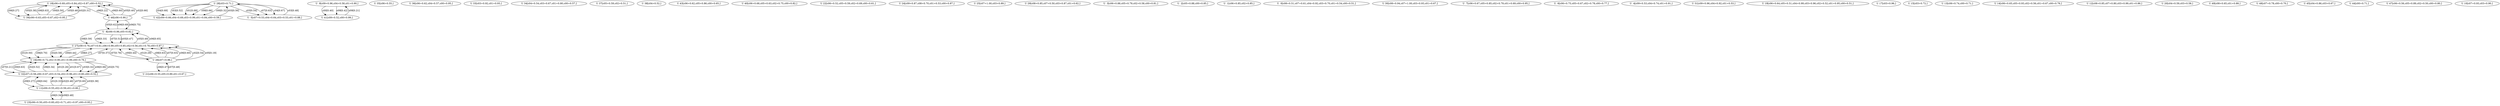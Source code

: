 digraph "null-50-13-100000-0.5-5" {
"U 18[c06=0.69,c05=0.84,c02=0.87,c00=0.52,]" -> "U 39[c06=0.63,c05=0.67,c02=0.95,]" [label="c06[0.27]"]
"U 11[c09=0.55,c02=0.59,c01=0.80,]" -> "U 32[c07=0.58,c06=0.67,c03=0.54,c02=0.96,c01=0.80,c00=0.52,]" [label="c06[0.64]"]
"U 28[c03=0.71,]" -> "U 42[c09=0.66,c04=0.69,c03=0.99,c01=0.84,c00=0.59,]" [label="c04[0.68]"]
"U 11[c09=0.55,c02=0.59,c01=0.80,]" -> "U 32[c07=0.58,c06=0.67,c03=0.54,c02=0.96,c01=0.80,c00=0.52,]" [label="c01[0.33]"]
"U  8[c06=0.96,c05=0.82,]" -> "U 27[c08=0.76,c07=0.61,c06=0.99,c05=0.85,c02=0.56,c01=0.78,c00=0.87,]" [label="c08[0.59]"]
"U 32[c07=0.58,c06=0.67,c03=0.54,c02=0.96,c01=0.80,c00=0.52,]" -> "U 16[c06=0.72,c02=0.90,c01=0.99,c00=0.76,]" [label="c00[0.63]"]
"U 39[c06=0.63,c05=0.67,c02=0.95,]" -> "U 18[c06=0.69,c05=0.84,c02=0.87,c00=0.52,]" [label="c06[0.63]"]
"U 11[c09=0.55,c02=0.59,c01=0.80,]" -> "U 32[c07=0.58,c06=0.67,c03=0.54,c02=0.96,c01=0.80,c00=0.52,]" [label="c02[0.46]"]
"U 27[c08=0.76,c07=0.61,c06=0.99,c05=0.85,c02=0.56,c01=0.78,c00=0.87,]" -> "U 16[c06=0.72,c02=0.90,c01=0.99,c00=0.76,]" [label="c01[0.50]"]
"U 26[c07=0.96,]" -> "U 27[c08=0.76,c07=0.61,c06=0.99,c05=0.85,c02=0.56,c01=0.78,c00=0.87,]" [label="c00[0.44]"]
"U 27[c08=0.76,c07=0.61,c06=0.99,c05=0.85,c02=0.56,c01=0.78,c00=0.87,]" -> "U 26[c07=0.96,]" [label="c07[0.76]"]
"U 46[c06=0.90,]" -> "U 18[c06=0.69,c05=0.84,c02=0.87,c00=0.52,]" [label="c06[0.60]"]
"U 28[c03=0.71,]" -> "U 42[c09=0.66,c04=0.69,c03=0.99,c01=0.84,c00=0.59,]" [label="c03[0.52]"]
"U 11[c09=0.55,c02=0.59,c01=0.80,]" -> "U 23[c06=0.50,c05=0.60,c02=0.71,c01=0.97,c00=0.93,]" [label="c06[0.34]"]
"U  5[c07=0.53,c04=0.64,c03=0.53,c01=0.88,]" -> "U 28[c03=0.71,]" [label="c03[0.48]"]
"U 46[c06=0.90,]" -> "U 18[c06=0.69,c05=0.84,c02=0.87,c00=0.52,]" [label="c05[0.40]"]
"U  8[c06=0.96,c05=0.82,]" -> "U 27[c08=0.76,c07=0.61,c06=0.99,c05=0.85,c02=0.56,c01=0.78,c00=0.87,]" [label="c06[0.33]"]
"U  8[c06=0.96,c05=0.82,]" -> "U 46[c06=0.90,]" [label="c06[0.69]"]
"U 16[c06=0.72,c02=0.90,c01=0.99,c00=0.76,]" -> "U 32[c07=0.58,c06=0.67,c03=0.54,c02=0.96,c01=0.80,c00=0.52,]" [label="c01[0.67]"]
"U 28[c03=0.71,]" -> "U  5[c07=0.53,c04=0.64,c03=0.53,c01=0.88,]" [label="c03[0.54]"]
"U 27[c08=0.76,c07=0.61,c06=0.99,c05=0.85,c02=0.56,c01=0.78,c00=0.87,]" -> "U 16[c06=0.72,c02=0.90,c01=0.99,c00=0.76,]" [label="c06[0.70]"]
"U 28[c03=0.71,]" -> "U 42[c09=0.66,c04=0.69,c03=0.99,c01=0.84,c00=0.59,]" [label="c01[0.68]"]
"U 39[c06=0.63,c05=0.67,c02=0.95,]" -> "U 18[c06=0.69,c05=0.84,c02=0.87,c00=0.52,]" [label="c00[0.50]"]
"U 32[c07=0.58,c06=0.67,c03=0.54,c02=0.96,c01=0.80,c00=0.52,]" -> "U 16[c06=0.72,c02=0.90,c01=0.99,c00=0.76,]" [label="c02[0.52]"]
"U 16[c06=0.72,c02=0.90,c01=0.99,c00=0.76,]" -> "U 32[c07=0.58,c06=0.67,c03=0.54,c02=0.96,c01=0.80,c00=0.52,]" [label="c03[0.32]"]
"U 11[c09=0.55,c02=0.59,c01=0.80,]" -> "U 32[c07=0.58,c06=0.67,c03=0.54,c02=0.96,c01=0.80,c00=0.52,]" [label="c07[0.60]"]
"U 16[c06=0.72,c02=0.90,c01=0.99,c00=0.76,]" -> "U 32[c07=0.58,c06=0.67,c03=0.54,c02=0.96,c01=0.80,c00=0.52,]" [label="c06[0.66]"]
"U 32[c07=0.58,c06=0.67,c03=0.54,c02=0.96,c01=0.80,c00=0.52,]" -> "U 11[c09=0.55,c02=0.59,c01=0.80,]" [label="c09[0.27]"]
"U 26[c07=0.96,]" -> "U 27[c08=0.76,c07=0.61,c06=0.99,c05=0.85,c02=0.56,c01=0.78,c00=0.87,]" [label="c01[0.29]"]
"U 39[c06=0.63,c05=0.67,c02=0.95,]" -> "U 18[c06=0.69,c05=0.84,c02=0.87,c00=0.52,]" [label="c05[0.46]"]
"U 26[c07=0.96,]" -> "U 21[c06=0.55,c05=0.89,c01=0.67,]" [label="c06[0.47]"]
"U 28[c03=0.71,]" -> "U 42[c09=0.66,c04=0.69,c03=0.99,c01=0.84,c00=0.59,]" [label="c09[0.66]"]
"U 27[c08=0.76,c07=0.61,c06=0.99,c05=0.85,c02=0.56,c01=0.78,c00=0.87,]" -> "U 16[c06=0.72,c02=0.90,c01=0.99,c00=0.76,]" [label="c02[0.58]"]
"U 28[c03=0.71,]" -> "U  5[c07=0.53,c04=0.64,c03=0.53,c01=0.88,]" [label="c07[0.63]"]
"U 27[c08=0.76,c07=0.61,c06=0.99,c05=0.85,c02=0.56,c01=0.78,c00=0.87,]" -> "U  8[c06=0.96,c05=0.82,]" [label="c05[0.49]"]
"U 28[c03=0.71,]" -> "U 42[c09=0.66,c04=0.69,c03=0.99,c01=0.84,c00=0.59,]" [label="c00[0.32]"]
"U  8[c06=0.96,c05=0.82,]" -> "U 27[c08=0.76,c07=0.61,c06=0.99,c05=0.85,c02=0.56,c01=0.78,c00=0.87,]" [label="c07[0.51]"]
"U 16[c06=0.72,c02=0.90,c01=0.99,c00=0.76,]" -> "U 32[c07=0.58,c06=0.67,c03=0.54,c02=0.96,c01=0.80,c00=0.52,]" [label="c02[0.75]"]
"U 16[c06=0.72,c02=0.90,c01=0.99,c00=0.76,]" -> "U 27[c08=0.76,c07=0.61,c06=0.99,c05=0.85,c02=0.56,c01=0.78,c00=0.87,]" [label="c08[0.27]"]
"U 42[c09=0.66,c04=0.69,c03=0.99,c01=0.84,c00=0.59,]" -> "U 28[c03=0.71,]" [label="c03[0.56]"]
"U 26[c07=0.96,]" -> "U 27[c08=0.76,c07=0.61,c06=0.99,c05=0.85,c02=0.56,c01=0.78,c00=0.87,]" [label="c08[0.63]"]
"U 23[c06=0.50,c05=0.60,c02=0.71,c01=0.97,c00=0.93,]" -> "U 11[c09=0.55,c02=0.59,c01=0.80,]" [label="c09[0.48]"]
"U 27[c08=0.76,c07=0.61,c06=0.99,c05=0.85,c02=0.56,c01=0.78,c00=0.87,]" -> "U 16[c06=0.72,c02=0.90,c01=0.99,c00=0.76,]" [label="c00[0.44]"]
"U 32[c07=0.58,c06=0.67,c03=0.54,c02=0.96,c01=0.80,c00=0.52,]" -> "U 16[c06=0.72,c02=0.90,c01=0.99,c00=0.76,]" [label="c06[0.34]"]
"U 39[c06=0.63,c05=0.67,c02=0.95,]" -> "U 18[c06=0.69,c05=0.84,c02=0.87,c00=0.52,]" [label="c02[0.31]"]
"U 26[c07=0.96,]" -> "U 27[c08=0.76,c07=0.61,c06=0.99,c05=0.85,c02=0.56,c01=0.78,c00=0.87,]" [label="c07[0.63]"]
"U 26[c07=0.96,]" -> "U 27[c08=0.76,c07=0.61,c06=0.99,c05=0.85,c02=0.56,c01=0.78,c00=0.87,]" [label="c06[0.60]"]
"U 11[c09=0.55,c02=0.59,c01=0.80,]" -> "U 32[c07=0.58,c06=0.67,c03=0.54,c02=0.96,c01=0.80,c00=0.52,]" [label="c03[0.38]"]
"U 32[c07=0.58,c06=0.67,c03=0.54,c02=0.96,c01=0.80,c00=0.52,]" -> "U 16[c06=0.72,c02=0.90,c01=0.99,c00=0.76,]" [label="c01[0.26]"]
"U 27[c08=0.76,c07=0.61,c06=0.99,c05=0.85,c02=0.56,c01=0.78,c00=0.87,]" -> "U  8[c06=0.96,c05=0.82,]" [label="c06[0.65]"]
"U  8[c06=0.96,c05=0.82,]" -> "U 27[c08=0.76,c07=0.61,c06=0.99,c05=0.85,c02=0.56,c01=0.78,c00=0.87,]" [label="c05[0.47]"]
"U 26[c07=0.96,]" -> "U 27[c08=0.76,c07=0.61,c06=0.99,c05=0.85,c02=0.56,c01=0.78,c00=0.87,]" [label="c02[0.54]"]
"U 26[c07=0.96,]" -> "U 27[c08=0.76,c07=0.61,c06=0.99,c05=0.85,c02=0.56,c01=0.78,c00=0.87,]" [label="c05[0.19]"]
"U 16[c06=0.72,c02=0.90,c01=0.99,c00=0.76,]" -> "U 32[c07=0.58,c06=0.67,c03=0.54,c02=0.96,c01=0.80,c00=0.52,]" [label="c07[0.21]"]
"U  9[c09=0.96,c04=0.58,c01=0.90,]" -> "U 41[c09=0.52,c00=0.99,]" [label="c00[0.40]"]
"U 18[c06=0.69,c05=0.84,c02=0.87,c00=0.52,]" -> "U 39[c06=0.63,c05=0.67,c02=0.95,]" [label="c05[0.38]"]
"U 28[c03=0.71,]" -> "U  5[c07=0.53,c04=0.64,c03=0.53,c01=0.88,]" [label="c04[0.67]"]
"U 41[c09=0.52,c00=0.99,]" -> "U  9[c09=0.96,c04=0.58,c01=0.90,]" [label="c09[0.21]"]
"U 46[c06=0.90,]" -> "U  8[c06=0.96,c05=0.82,]" [label="c06[0.75]"]
"U 46[c06=0.90,]" -> "U 18[c06=0.69,c05=0.84,c02=0.87,c00=0.52,]" [label="c02[0.66]"]
"U  9[c09=0.96,c04=0.58,c01=0.90,]" -> "U 41[c09=0.52,c00=0.99,]" [label="c09[0.42]"]
"U 21[c06=0.55,c05=0.89,c01=0.67,]" -> "U 26[c07=0.96,]" [label="c07[0.48]"]
"U 18[c06=0.69,c05=0.84,c02=0.87,c00=0.52,]" -> "U 46[c06=0.90,]" [label="c06[0.22]"]
"U 16[c06=0.72,c02=0.90,c01=0.99,c00=0.76,]" -> "U 27[c08=0.76,c07=0.61,c06=0.99,c05=0.85,c02=0.56,c01=0.78,c00=0.87,]" [label="c07[0.37]"]
"U 46[c06=0.90,]" -> "U  8[c06=0.96,c05=0.82,]" [label="c05[0.62]"]
"U 35[c06=0.55,]"
"U 36[c06=0.62,c04=0.57,c00=0.95,]"
"U 33[c03=0.92,c01=0.93,]"
"U 34[c04=0.54,c03=0.67,c01=0.80,c00=0.57,]"
"U 37[c05=0.59,c02=0.51,]"
"U 38[c04=0.52,]"
"U 43[c06=0.62,c05=0.86,c00=0.65,]"
"U 40[c06=0.68,c05=0.63,c02=0.75,c00=0.82,]"
"U 22[c06=0.52,c05=0.59,c02=0.69,c00=0.61,]"
"U 24[c09=0.87,c08=0.70,c01=0.53,c00=0.87,]"
"U 25[c07=1.00,c03=0.89,]"
"U 29[c08=0.85,c07=0.50,c03=0.87,c01=0.62,]"
"U  3[c06=0.88,c05=0.79,c02=0.58,c00=0.81,]"
"U  2[c05=0.88,c00=0.85,]"
"U  1[c06=0.85,c02=0.85,]"
"U  0[c08=0.51,c07=0.61,c04=0.92,c03=0.70,c01=0.54,c00=0.51,]"
"U 30[c08=0.94,c07=1.00,c03=0.93,c01=0.67,]"
"U  7[c06=0.67,c05=0.85,c02=0.79,c01=0.69,c00=0.95,]"
"U  6[c06=0.75,c05=0.67,c02=0.78,c00=0.77,]"
"U  4[c09=0.53,c04=0.74,c01=0.91,]"
"U 31[c09=0.96,c04=0.92,c01=0.53,]"
"U 19[c06=0.64,c05=0.51,c04=0.99,c03=0.96,c02=0.52,c01=0.95,c00=0.51,]"
"U 17[c03=0.96,]"
"U 15[c03=0.72,]"
"U 13[c06=0.74,c00=0.71,]"
"U 14[c06=0.65,c05=0.93,c02=0.56,c01=0.67,c00=0.76,]"
"U 12[c08=0.85,c07=0.80,c03=0.99,c01=0.86,]"
"U 20[c04=0.59,c03=0.58,]"
"U 49[c08=0.65,c01=0.88,]"
"U 48[c07=0.78,c00=0.70,]"
"U 45[c04=0.86,c03=0.67,]"
"U 44[c00=0.71,]"
"U 47[c06=0.56,c05=0.89,c02=0.50,c00=0.80,]"
"U 10[c07=0.93,c03=0.90,]"
}
